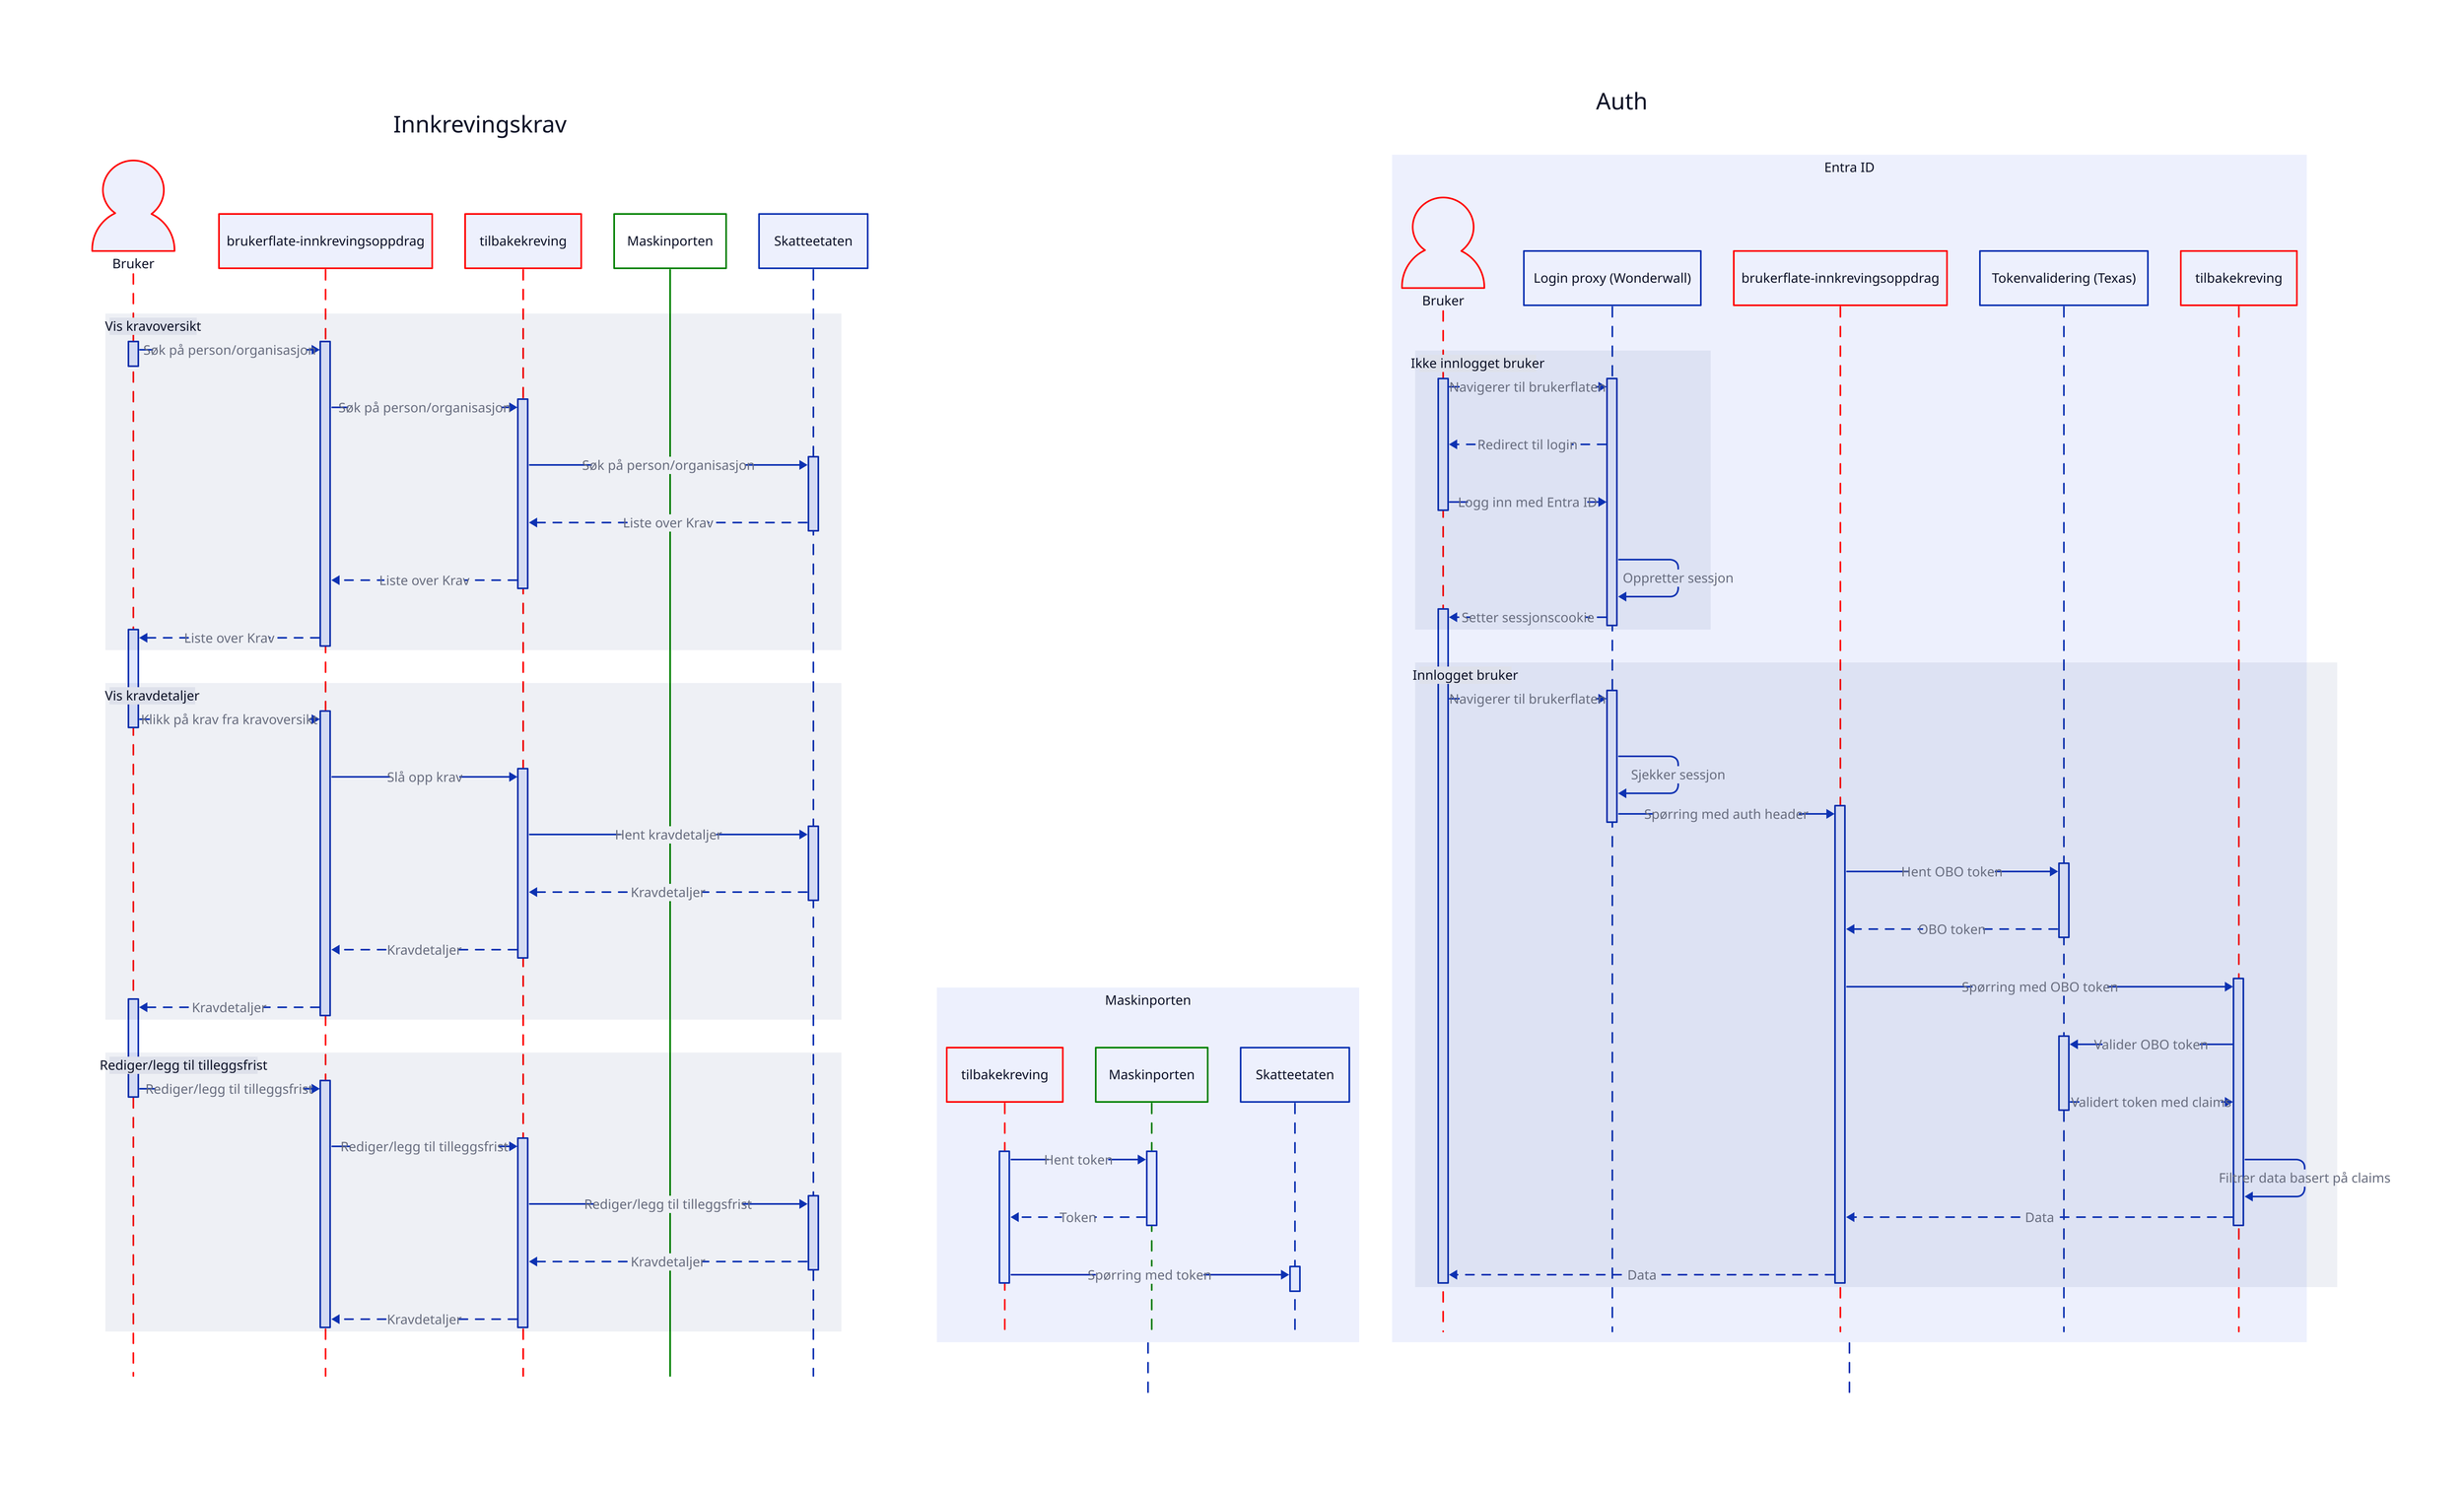 classes: {
  dashed: {
    style.stroke-dash: 5
  }
  nav: {
    style.stroke: red
  }
}

Innkrevingskrav: {
  shape: sequence_diagram
  Bruker {
    shape: person
    class: nav
  }
  Frontend: "brukerflate-innkrevingsoppdrag" {
    class: nav
  }
  Backend: "tilbakekreving" {
    class: nav
  }
  Maskinporten: {
    style {
      stroke: green
      stroke-dash: 0
    }
  }
  Skatteetaten

  Vis kravoversikt: {
    Bruker.søk -> Frontend.søk: "Søk på person/organisasjon"
    Frontend.søk -> Backend.søk: "Søk på person/organisasjon"

    Backend.søk -> Skatteetaten.søk: "Søk på person/organisasjon"
    Skatteetaten.søk -> Backend.søk: "Liste over Krav" {
      class: dashed
    }

    Backend.søk -> Frontend.søk: "Liste over Krav" {
      class: dashed
    }
    Frontend.søk -> Bruker.vis: "Liste over Krav" {
      class: dashed
    }
  }

  Vis kravdetaljer: {
    Bruker.vis -> Frontend.vis: "Klikk på krav fra kravoversikt"
    Frontend.vis -> Backend.vis: "Slå opp krav"
    Backend.vis -> Skatteetaten.vis: "Hent kravdetaljer"
    Skatteetaten.vis -> Backend.vis: "Kravdetaljer" {
      class: dashed
    }
    Backend.vis -> Frontend.vis: "Kravdetaljer" {
      class: dashed
    }
    Frontend.vis -> Bruker.rediger: "Kravdetaljer" {
      class: dashed
    }
  }

  Rediger/legg til tilleggsfrist: {
    Bruker.rediger -> Frontend.rediger: "Rediger/legg til tilleggsfrist"
    Frontend.rediger -> Backend.rediger: "Rediger/legg til tilleggsfrist"
    Backend.rediger -> Skatteetaten.rediger: "Rediger/legg til tilleggsfrist"
    Skatteetaten.rediger -> Backend.rediger: "Kravdetaljer" {
      class: dashed
    }
    Backend.rediger -> Frontend.rediger: "Kravdetaljer" {
      class: dashed
    }
  }
}

Auth: {
  shape: sequence_diagram
  Maskinporten: {
    shape: sequence_diagram
    Backend: "tilbakekreving" {
      class: nav
    }
    Maskinporten {
      style {
        stroke: green
      }
    }
    Skatteetaten

    Backend.token -> Maskinporten.token: "Hent token"
    Maskinporten.token -> Backend.token: "Token" {
      class: dashed
    }
    Backend.token -> Skatteetaten.token: "Spørring med token"
  }

  Entra ID: {
    shape: sequence_diagram
    Bruker {
      shape: person
      class: nav
    }
    Wonderwall: "Login proxy (Wonderwall)"
    Frontend: "brukerflate-innkrevingsoppdrag" {
      class: nav
    }
    Texas: "Tokenvalidering (Texas)"
    Backend: "tilbakekreving" {
      class: nav
    }

    Ikke innlogget bruker: {
      Bruker.login -> Wonderwall.login: "Navigerer til brukerflaten"
      Wonderwall.login -> Bruker.login: "Redirect til login" {
        class: dashed
      }
      Bruker.login -> Wonderwall.login: "Logg inn med Entra ID"
      Wonderwall.login -> Wonderwall.login: "Oppretter sessjon"
      Wonderwall.login -> Bruker.innlogget: "Setter sessjonscookie" {
        class: dashed
      }
    }

    Innlogget bruker: {
      Bruker.innlogget -> Wonderwall.innlogget: "Navigerer til brukerflaten"
      Wonderwall.innlogget -> Wonderwall.innlogget: "Sjekker sessjon"
      Wonderwall.innlogget -> Frontend.innlogget: "Spørring med auth header"
      Frontend.innlogget -> Texas.frontend: "Hent OBO token"
      Texas.frontend -> Frontend.innlogget: "OBO token" {
        class: dashed
      }
      Frontend.innlogget -> Backend.innlogget: "Spørring med OBO token"
      Backend.innlogget -> Texas.backend: "Valider OBO token"
      Texas.backend -> Backend.innlogget: "Validert token med claims" {
        class: dashed
      }
      Backend.innlogget -> Backend.innlogget: "Filtrer data basert på claims"
      Backend.innlogget -> Frontend.innlogget: "Data" {
        class: dashed
      }
      Frontend.innlogget -> Bruker.innlogget: "Data" {
        class: dashed
      }
    }
  }
}
